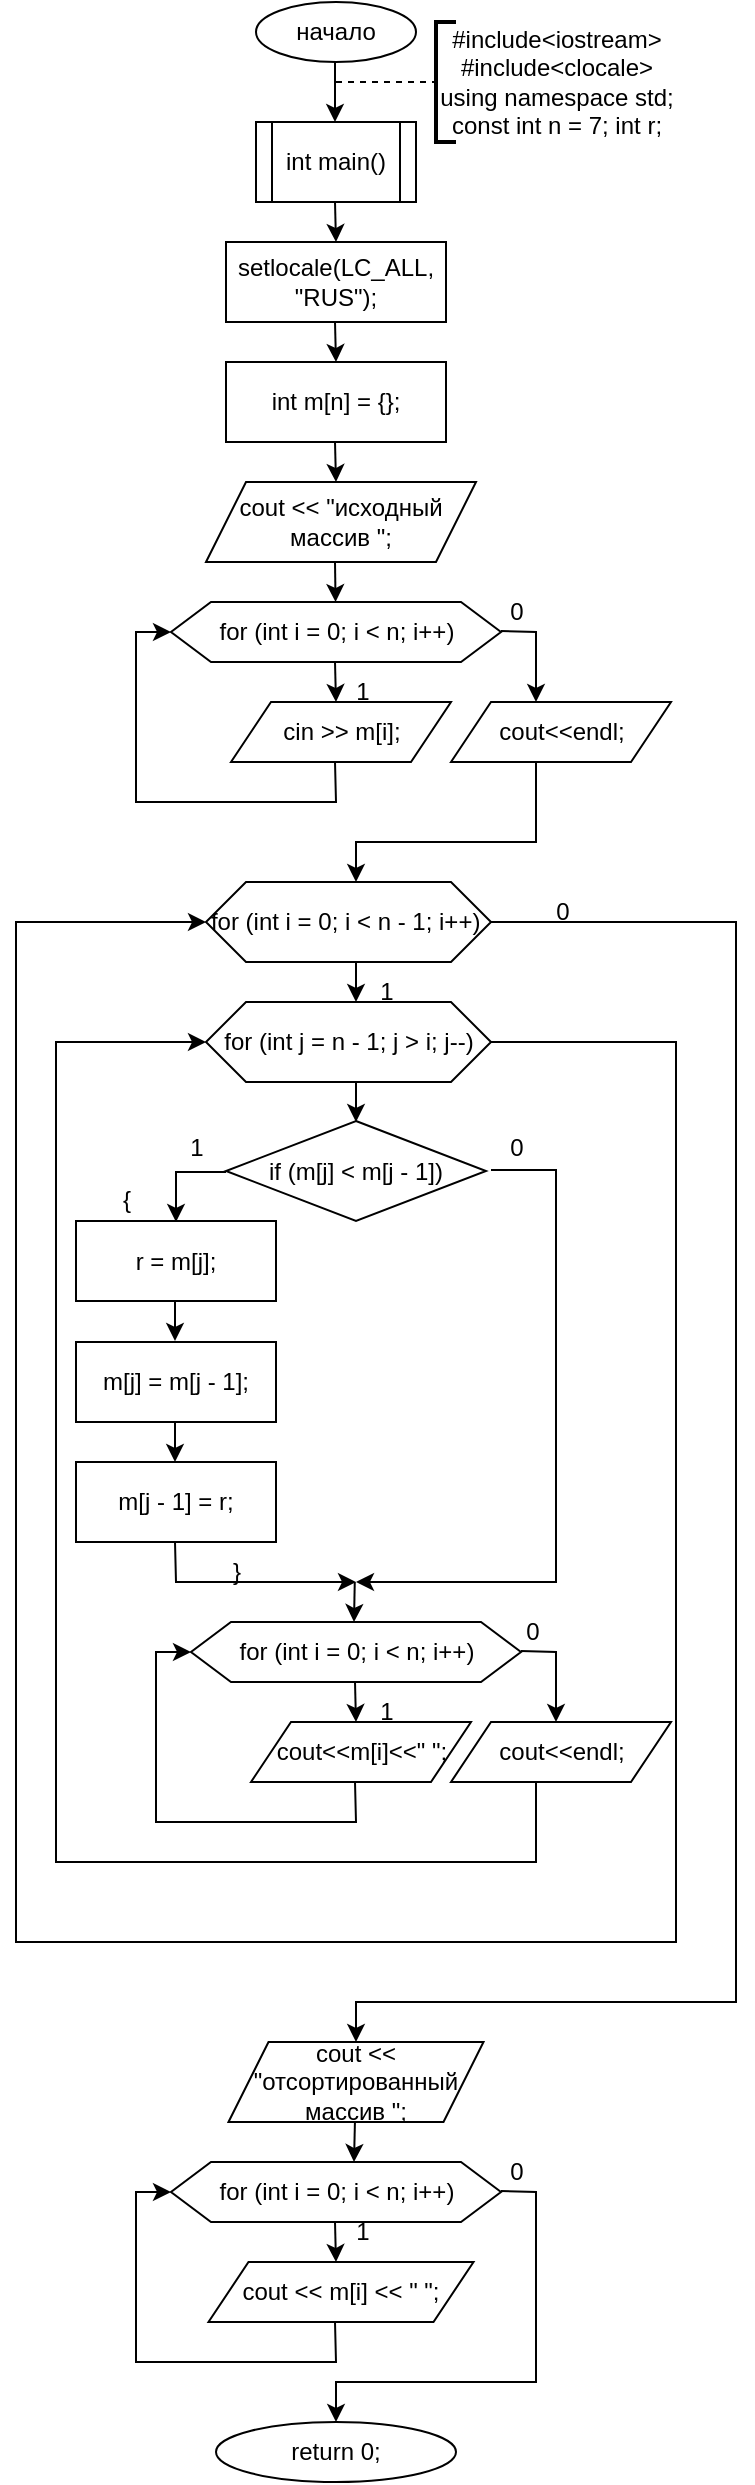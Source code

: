 <mxfile version="24.7.17">
  <diagram name="Страница — 1" id="AmvbNV_ZYuzC8Duhjicf">
    <mxGraphModel dx="1358" dy="654" grid="1" gridSize="10" guides="1" tooltips="1" connect="1" arrows="1" fold="1" page="1" pageScale="1" pageWidth="827" pageHeight="1169" math="0" shadow="0">
      <root>
        <mxCell id="0" />
        <mxCell id="1" parent="0" />
        <mxCell id="xXruDj0edoCPTzMCnj74-1" value="начало" style="ellipse;whiteSpace=wrap;html=1;" vertex="1" parent="1">
          <mxGeometry x="160" width="80" height="30" as="geometry" />
        </mxCell>
        <mxCell id="xXruDj0edoCPTzMCnj74-2" value="" style="endArrow=classic;html=1;rounded=0;" edge="1" parent="1">
          <mxGeometry width="50" height="50" relative="1" as="geometry">
            <mxPoint x="199.5" y="30" as="sourcePoint" />
            <mxPoint x="199.5" y="60" as="targetPoint" />
          </mxGeometry>
        </mxCell>
        <mxCell id="xXruDj0edoCPTzMCnj74-3" value="" style="endArrow=none;dashed=1;html=1;rounded=0;" edge="1" parent="1">
          <mxGeometry width="50" height="50" relative="1" as="geometry">
            <mxPoint x="200" y="40" as="sourcePoint" />
            <mxPoint x="250" y="40" as="targetPoint" />
          </mxGeometry>
        </mxCell>
        <mxCell id="xXruDj0edoCPTzMCnj74-5" value="" style="strokeWidth=2;html=1;shape=mxgraph.flowchart.annotation_1;align=left;pointerEvents=1;" vertex="1" parent="1">
          <mxGeometry x="250" y="10" width="10" height="60" as="geometry" />
        </mxCell>
        <mxCell id="xXruDj0edoCPTzMCnj74-6" value="&lt;div&gt;#include&amp;lt;iostream&amp;gt;&lt;/div&gt;&lt;div&gt;#include&amp;lt;clocale&amp;gt;&lt;/div&gt;&lt;div&gt;using namespace std;&lt;/div&gt;&lt;div&gt;const int n = 7; int r;&lt;br&gt;&lt;/div&gt;" style="text;html=1;align=center;verticalAlign=middle;resizable=0;points=[];autosize=1;strokeColor=none;fillColor=none;" vertex="1" parent="1">
          <mxGeometry x="240" y="5" width="140" height="70" as="geometry" />
        </mxCell>
        <mxCell id="xXruDj0edoCPTzMCnj74-7" value="int main()" style="shape=process;whiteSpace=wrap;html=1;backgroundOutline=1;" vertex="1" parent="1">
          <mxGeometry x="160" y="60" width="80" height="40" as="geometry" />
        </mxCell>
        <mxCell id="xXruDj0edoCPTzMCnj74-8" value="" style="endArrow=classic;html=1;rounded=0;" edge="1" parent="1">
          <mxGeometry width="50" height="50" relative="1" as="geometry">
            <mxPoint x="199.5" y="100" as="sourcePoint" />
            <mxPoint x="200" y="120" as="targetPoint" />
          </mxGeometry>
        </mxCell>
        <mxCell id="xXruDj0edoCPTzMCnj74-9" value="setlocale(LC_ALL, &quot;RUS&quot;);" style="rounded=0;whiteSpace=wrap;html=1;" vertex="1" parent="1">
          <mxGeometry x="145" y="120" width="110" height="40" as="geometry" />
        </mxCell>
        <mxCell id="xXruDj0edoCPTzMCnj74-10" value="" style="endArrow=classic;html=1;rounded=0;" edge="1" parent="1">
          <mxGeometry width="50" height="50" relative="1" as="geometry">
            <mxPoint x="199.5" y="160" as="sourcePoint" />
            <mxPoint x="200" y="180" as="targetPoint" />
          </mxGeometry>
        </mxCell>
        <mxCell id="xXruDj0edoCPTzMCnj74-11" value="int m[n] = {};" style="rounded=0;whiteSpace=wrap;html=1;" vertex="1" parent="1">
          <mxGeometry x="145" y="180" width="110" height="40" as="geometry" />
        </mxCell>
        <mxCell id="xXruDj0edoCPTzMCnj74-12" value="" style="endArrow=classic;html=1;rounded=0;" edge="1" parent="1">
          <mxGeometry width="50" height="50" relative="1" as="geometry">
            <mxPoint x="199.5" y="220" as="sourcePoint" />
            <mxPoint x="200" y="240" as="targetPoint" />
          </mxGeometry>
        </mxCell>
        <mxCell id="xXruDj0edoCPTzMCnj74-14" value="cout &amp;lt;&amp;lt; &quot;исходный массив &quot;;" style="shape=parallelogram;perimeter=parallelogramPerimeter;whiteSpace=wrap;html=1;fixedSize=1;" vertex="1" parent="1">
          <mxGeometry x="135" y="240" width="135" height="40" as="geometry" />
        </mxCell>
        <mxCell id="xXruDj0edoCPTzMCnj74-15" value="" style="endArrow=classic;html=1;rounded=0;" edge="1" parent="1" target="xXruDj0edoCPTzMCnj74-16">
          <mxGeometry width="50" height="50" relative="1" as="geometry">
            <mxPoint x="199.5" y="280" as="sourcePoint" />
            <mxPoint x="200" y="300" as="targetPoint" />
          </mxGeometry>
        </mxCell>
        <mxCell id="xXruDj0edoCPTzMCnj74-16" value="for (int i = 0; i &amp;lt; n; i++)" style="shape=hexagon;perimeter=hexagonPerimeter2;whiteSpace=wrap;html=1;fixedSize=1;" vertex="1" parent="1">
          <mxGeometry x="117.5" y="300" width="165" height="30" as="geometry" />
        </mxCell>
        <mxCell id="xXruDj0edoCPTzMCnj74-18" value="" style="endArrow=classic;html=1;rounded=0;" edge="1" parent="1">
          <mxGeometry width="50" height="50" relative="1" as="geometry">
            <mxPoint x="199.5" y="330" as="sourcePoint" />
            <mxPoint x="200" y="350" as="targetPoint" />
          </mxGeometry>
        </mxCell>
        <mxCell id="xXruDj0edoCPTzMCnj74-19" value="cin &amp;gt;&amp;gt; m[i];" style="shape=parallelogram;perimeter=parallelogramPerimeter;whiteSpace=wrap;html=1;fixedSize=1;" vertex="1" parent="1">
          <mxGeometry x="147.5" y="350" width="110" height="30" as="geometry" />
        </mxCell>
        <mxCell id="xXruDj0edoCPTzMCnj74-20" value="" style="endArrow=classic;html=1;rounded=0;entryX=0;entryY=0.5;entryDx=0;entryDy=0;" edge="1" parent="1" target="xXruDj0edoCPTzMCnj74-16">
          <mxGeometry width="50" height="50" relative="1" as="geometry">
            <mxPoint x="199.5" y="380" as="sourcePoint" />
            <mxPoint x="70" y="250" as="targetPoint" />
            <Array as="points">
              <mxPoint x="200" y="400" />
              <mxPoint x="100" y="400" />
              <mxPoint x="100" y="315" />
            </Array>
          </mxGeometry>
        </mxCell>
        <mxCell id="xXruDj0edoCPTzMCnj74-21" value="" style="endArrow=classic;html=1;rounded=0;" edge="1" parent="1">
          <mxGeometry width="50" height="50" relative="1" as="geometry">
            <mxPoint x="282.5" y="314.5" as="sourcePoint" />
            <mxPoint x="300" y="350" as="targetPoint" />
            <Array as="points">
              <mxPoint x="300" y="315" />
            </Array>
          </mxGeometry>
        </mxCell>
        <mxCell id="xXruDj0edoCPTzMCnj74-22" value="cout&amp;lt;&amp;lt;endl;" style="shape=parallelogram;perimeter=parallelogramPerimeter;whiteSpace=wrap;html=1;fixedSize=1;" vertex="1" parent="1">
          <mxGeometry x="257.5" y="350" width="110" height="30" as="geometry" />
        </mxCell>
        <mxCell id="xXruDj0edoCPTzMCnj74-23" value="" style="endArrow=classic;html=1;rounded=0;" edge="1" parent="1">
          <mxGeometry width="50" height="50" relative="1" as="geometry">
            <mxPoint x="300" y="380" as="sourcePoint" />
            <mxPoint x="210" y="440" as="targetPoint" />
            <Array as="points">
              <mxPoint x="300" y="420" />
              <mxPoint x="210" y="420" />
            </Array>
          </mxGeometry>
        </mxCell>
        <mxCell id="xXruDj0edoCPTzMCnj74-24" value="for (int i = 0; i &amp;lt; n - 1; i++)&amp;nbsp;" style="shape=hexagon;perimeter=hexagonPerimeter2;whiteSpace=wrap;html=1;fixedSize=1;" vertex="1" parent="1">
          <mxGeometry x="135" y="440" width="142.5" height="40" as="geometry" />
        </mxCell>
        <mxCell id="xXruDj0edoCPTzMCnj74-25" value="" style="endArrow=classic;html=1;rounded=0;" edge="1" parent="1">
          <mxGeometry width="50" height="50" relative="1" as="geometry">
            <mxPoint x="210" y="480" as="sourcePoint" />
            <mxPoint x="210" y="500" as="targetPoint" />
          </mxGeometry>
        </mxCell>
        <mxCell id="xXruDj0edoCPTzMCnj74-26" value="for (int j = n - 1; j &amp;gt; i; j--)" style="shape=hexagon;perimeter=hexagonPerimeter2;whiteSpace=wrap;html=1;fixedSize=1;" vertex="1" parent="1">
          <mxGeometry x="135" y="500" width="142.5" height="40" as="geometry" />
        </mxCell>
        <mxCell id="xXruDj0edoCPTzMCnj74-27" value="" style="endArrow=classic;html=1;rounded=0;" edge="1" parent="1">
          <mxGeometry width="50" height="50" relative="1" as="geometry">
            <mxPoint x="210" y="540" as="sourcePoint" />
            <mxPoint x="210" y="560" as="targetPoint" />
          </mxGeometry>
        </mxCell>
        <mxCell id="xXruDj0edoCPTzMCnj74-28" value="if (m[j] &amp;lt; m[j - 1])" style="rhombus;whiteSpace=wrap;html=1;" vertex="1" parent="1">
          <mxGeometry x="145" y="559.5" width="130" height="50" as="geometry" />
        </mxCell>
        <mxCell id="xXruDj0edoCPTzMCnj74-29" value="" style="endArrow=classic;html=1;rounded=0;" edge="1" parent="1">
          <mxGeometry width="50" height="50" relative="1" as="geometry">
            <mxPoint x="145" y="585" as="sourcePoint" />
            <mxPoint x="120" y="610" as="targetPoint" />
            <Array as="points">
              <mxPoint x="120" y="585" />
            </Array>
          </mxGeometry>
        </mxCell>
        <mxCell id="xXruDj0edoCPTzMCnj74-30" value="r = m[j];" style="rounded=0;whiteSpace=wrap;html=1;" vertex="1" parent="1">
          <mxGeometry x="70" y="609.5" width="100" height="40" as="geometry" />
        </mxCell>
        <mxCell id="xXruDj0edoCPTzMCnj74-31" value="" style="endArrow=classic;html=1;rounded=0;" edge="1" parent="1">
          <mxGeometry width="50" height="50" relative="1" as="geometry">
            <mxPoint x="119.5" y="649.5" as="sourcePoint" />
            <mxPoint x="119.5" y="669.5" as="targetPoint" />
          </mxGeometry>
        </mxCell>
        <mxCell id="xXruDj0edoCPTzMCnj74-32" value="m[j] = m[j - 1];" style="rounded=0;whiteSpace=wrap;html=1;" vertex="1" parent="1">
          <mxGeometry x="70" y="670" width="100" height="40" as="geometry" />
        </mxCell>
        <mxCell id="xXruDj0edoCPTzMCnj74-33" value="" style="endArrow=classic;html=1;rounded=0;" edge="1" parent="1">
          <mxGeometry width="50" height="50" relative="1" as="geometry">
            <mxPoint x="119.5" y="710" as="sourcePoint" />
            <mxPoint x="119.5" y="730" as="targetPoint" />
          </mxGeometry>
        </mxCell>
        <mxCell id="xXruDj0edoCPTzMCnj74-34" value="m[j - 1] = r;" style="rounded=0;whiteSpace=wrap;html=1;" vertex="1" parent="1">
          <mxGeometry x="70" y="730" width="100" height="40" as="geometry" />
        </mxCell>
        <mxCell id="xXruDj0edoCPTzMCnj74-35" value="" style="endArrow=classic;html=1;rounded=0;" edge="1" parent="1">
          <mxGeometry width="50" height="50" relative="1" as="geometry">
            <mxPoint x="119.5" y="770" as="sourcePoint" />
            <mxPoint x="210" y="790" as="targetPoint" />
            <Array as="points">
              <mxPoint x="120" y="790" />
            </Array>
          </mxGeometry>
        </mxCell>
        <mxCell id="xXruDj0edoCPTzMCnj74-36" value="" style="endArrow=classic;html=1;rounded=0;" edge="1" parent="1">
          <mxGeometry width="50" height="50" relative="1" as="geometry">
            <mxPoint x="277.5" y="584" as="sourcePoint" />
            <mxPoint x="210" y="790" as="targetPoint" />
            <Array as="points">
              <mxPoint x="310" y="584" />
              <mxPoint x="310" y="790" />
            </Array>
          </mxGeometry>
        </mxCell>
        <mxCell id="xXruDj0edoCPTzMCnj74-37" value="" style="endArrow=classic;html=1;rounded=0;" edge="1" parent="1">
          <mxGeometry width="50" height="50" relative="1" as="geometry">
            <mxPoint x="209.38" y="790" as="sourcePoint" />
            <mxPoint x="209" y="810" as="targetPoint" />
          </mxGeometry>
        </mxCell>
        <mxCell id="xXruDj0edoCPTzMCnj74-38" value="for (int i = 0; i &amp;lt; n; i++)" style="shape=hexagon;perimeter=hexagonPerimeter2;whiteSpace=wrap;html=1;fixedSize=1;" vertex="1" parent="1">
          <mxGeometry x="127.5" y="810" width="165" height="30" as="geometry" />
        </mxCell>
        <mxCell id="xXruDj0edoCPTzMCnj74-39" value="" style="endArrow=classic;html=1;rounded=0;" edge="1" parent="1">
          <mxGeometry width="50" height="50" relative="1" as="geometry">
            <mxPoint x="209.5" y="840" as="sourcePoint" />
            <mxPoint x="210" y="860" as="targetPoint" />
          </mxGeometry>
        </mxCell>
        <mxCell id="xXruDj0edoCPTzMCnj74-40" value="cout&amp;lt;&amp;lt;m[i]&amp;lt;&amp;lt;&quot; &quot;;" style="shape=parallelogram;perimeter=parallelogramPerimeter;whiteSpace=wrap;html=1;fixedSize=1;" vertex="1" parent="1">
          <mxGeometry x="157.5" y="860" width="110" height="30" as="geometry" />
        </mxCell>
        <mxCell id="xXruDj0edoCPTzMCnj74-41" value="" style="endArrow=classic;html=1;rounded=0;entryX=0;entryY=0.5;entryDx=0;entryDy=0;" edge="1" parent="1" target="xXruDj0edoCPTzMCnj74-38">
          <mxGeometry width="50" height="50" relative="1" as="geometry">
            <mxPoint x="209.5" y="890" as="sourcePoint" />
            <mxPoint x="80" y="760" as="targetPoint" />
            <Array as="points">
              <mxPoint x="210" y="910" />
              <mxPoint x="110" y="910" />
              <mxPoint x="110" y="825" />
            </Array>
          </mxGeometry>
        </mxCell>
        <mxCell id="xXruDj0edoCPTzMCnj74-42" value="" style="endArrow=classic;html=1;rounded=0;" edge="1" parent="1">
          <mxGeometry width="50" height="50" relative="1" as="geometry">
            <mxPoint x="292.5" y="824.5" as="sourcePoint" />
            <mxPoint x="310" y="860" as="targetPoint" />
            <Array as="points">
              <mxPoint x="310" y="825" />
            </Array>
          </mxGeometry>
        </mxCell>
        <mxCell id="xXruDj0edoCPTzMCnj74-43" value="cout&amp;lt;&amp;lt;endl;" style="shape=parallelogram;perimeter=parallelogramPerimeter;whiteSpace=wrap;html=1;fixedSize=1;" vertex="1" parent="1">
          <mxGeometry x="257.5" y="860" width="110" height="30" as="geometry" />
        </mxCell>
        <mxCell id="xXruDj0edoCPTzMCnj74-44" value="" style="endArrow=classic;html=1;rounded=0;entryX=0;entryY=0.5;entryDx=0;entryDy=0;" edge="1" parent="1" target="xXruDj0edoCPTzMCnj74-26">
          <mxGeometry width="50" height="50" relative="1" as="geometry">
            <mxPoint x="300" y="890" as="sourcePoint" />
            <mxPoint x="20" y="680" as="targetPoint" />
            <Array as="points">
              <mxPoint x="300" y="930" />
              <mxPoint x="210" y="930" />
              <mxPoint x="60" y="930" />
              <mxPoint x="60" y="520" />
            </Array>
          </mxGeometry>
        </mxCell>
        <mxCell id="xXruDj0edoCPTzMCnj74-45" value="" style="endArrow=classic;html=1;rounded=0;entryX=0;entryY=0.5;entryDx=0;entryDy=0;" edge="1" parent="1" target="xXruDj0edoCPTzMCnj74-24">
          <mxGeometry width="50" height="50" relative="1" as="geometry">
            <mxPoint x="277.5" y="520" as="sourcePoint" />
            <mxPoint x="40" y="440" as="targetPoint" />
            <Array as="points">
              <mxPoint x="370" y="520" />
              <mxPoint x="370" y="970" />
              <mxPoint x="40" y="970" />
              <mxPoint x="40" y="460" />
            </Array>
          </mxGeometry>
        </mxCell>
        <mxCell id="xXruDj0edoCPTzMCnj74-46" value="" style="endArrow=classic;html=1;rounded=0;" edge="1" parent="1" target="xXruDj0edoCPTzMCnj74-47">
          <mxGeometry width="50" height="50" relative="1" as="geometry">
            <mxPoint x="277.5" y="460" as="sourcePoint" />
            <mxPoint x="210" y="1030" as="targetPoint" />
            <Array as="points">
              <mxPoint x="400" y="460" />
              <mxPoint x="400" y="1000" />
              <mxPoint x="210" y="1000" />
            </Array>
          </mxGeometry>
        </mxCell>
        <mxCell id="xXruDj0edoCPTzMCnj74-47" value="cout &amp;lt;&amp;lt; &quot;отсортированный массив &quot;;" style="shape=parallelogram;perimeter=parallelogramPerimeter;whiteSpace=wrap;html=1;fixedSize=1;" vertex="1" parent="1">
          <mxGeometry x="146.25" y="1020" width="127.5" height="40" as="geometry" />
        </mxCell>
        <mxCell id="xXruDj0edoCPTzMCnj74-48" value="" style="endArrow=classic;html=1;rounded=0;" edge="1" parent="1">
          <mxGeometry width="50" height="50" relative="1" as="geometry">
            <mxPoint x="209.47" y="1060" as="sourcePoint" />
            <mxPoint x="209" y="1080" as="targetPoint" />
          </mxGeometry>
        </mxCell>
        <mxCell id="xXruDj0edoCPTzMCnj74-50" value="for (int i = 0; i &amp;lt; n; i++)" style="shape=hexagon;perimeter=hexagonPerimeter2;whiteSpace=wrap;html=1;fixedSize=1;" vertex="1" parent="1">
          <mxGeometry x="117.5" y="1080" width="165" height="30" as="geometry" />
        </mxCell>
        <mxCell id="xXruDj0edoCPTzMCnj74-51" value="" style="endArrow=classic;html=1;rounded=0;" edge="1" parent="1">
          <mxGeometry width="50" height="50" relative="1" as="geometry">
            <mxPoint x="199.5" y="1110" as="sourcePoint" />
            <mxPoint x="200" y="1130" as="targetPoint" />
          </mxGeometry>
        </mxCell>
        <mxCell id="xXruDj0edoCPTzMCnj74-52" value="cout &amp;lt;&amp;lt; m[i] &amp;lt;&amp;lt; &quot; &quot;;" style="shape=parallelogram;perimeter=parallelogramPerimeter;whiteSpace=wrap;html=1;fixedSize=1;" vertex="1" parent="1">
          <mxGeometry x="136.25" y="1130" width="132.5" height="30" as="geometry" />
        </mxCell>
        <mxCell id="xXruDj0edoCPTzMCnj74-53" value="" style="endArrow=classic;html=1;rounded=0;entryX=0;entryY=0.5;entryDx=0;entryDy=0;" edge="1" parent="1" target="xXruDj0edoCPTzMCnj74-50">
          <mxGeometry width="50" height="50" relative="1" as="geometry">
            <mxPoint x="199.5" y="1160" as="sourcePoint" />
            <mxPoint x="70" y="1030" as="targetPoint" />
            <Array as="points">
              <mxPoint x="200" y="1180" />
              <mxPoint x="100" y="1180" />
              <mxPoint x="100" y="1095" />
            </Array>
          </mxGeometry>
        </mxCell>
        <mxCell id="xXruDj0edoCPTzMCnj74-54" value="" style="endArrow=classic;html=1;rounded=0;" edge="1" parent="1">
          <mxGeometry width="50" height="50" relative="1" as="geometry">
            <mxPoint x="282.5" y="1094.5" as="sourcePoint" />
            <mxPoint x="200" y="1210" as="targetPoint" />
            <Array as="points">
              <mxPoint x="300" y="1095" />
              <mxPoint x="300" y="1190" />
              <mxPoint x="200" y="1190" />
            </Array>
          </mxGeometry>
        </mxCell>
        <mxCell id="xXruDj0edoCPTzMCnj74-56" value="return 0;" style="ellipse;whiteSpace=wrap;html=1;" vertex="1" parent="1">
          <mxGeometry x="140" y="1210" width="120" height="30" as="geometry" />
        </mxCell>
        <mxCell id="xXruDj0edoCPTzMCnj74-57" value="1" style="text;html=1;align=center;verticalAlign=middle;resizable=0;points=[];autosize=1;strokeColor=none;fillColor=none;" vertex="1" parent="1">
          <mxGeometry x="197.5" y="330" width="30" height="30" as="geometry" />
        </mxCell>
        <mxCell id="xXruDj0edoCPTzMCnj74-58" value="0" style="text;html=1;align=center;verticalAlign=middle;resizable=0;points=[];autosize=1;strokeColor=none;fillColor=none;" vertex="1" parent="1">
          <mxGeometry x="275" y="290" width="30" height="30" as="geometry" />
        </mxCell>
        <mxCell id="xXruDj0edoCPTzMCnj74-59" value="1" style="text;html=1;align=center;verticalAlign=middle;resizable=0;points=[];autosize=1;strokeColor=none;fillColor=none;" vertex="1" parent="1">
          <mxGeometry x="210" y="480" width="30" height="30" as="geometry" />
        </mxCell>
        <mxCell id="xXruDj0edoCPTzMCnj74-60" value="0" style="text;html=1;align=center;verticalAlign=middle;resizable=0;points=[];autosize=1;strokeColor=none;fillColor=none;" vertex="1" parent="1">
          <mxGeometry x="297.5" y="440" width="30" height="30" as="geometry" />
        </mxCell>
        <mxCell id="xXruDj0edoCPTzMCnj74-61" value="1" style="text;html=1;align=center;verticalAlign=middle;resizable=0;points=[];autosize=1;strokeColor=none;fillColor=none;" vertex="1" parent="1">
          <mxGeometry x="115" y="558" width="30" height="30" as="geometry" />
        </mxCell>
        <mxCell id="xXruDj0edoCPTzMCnj74-62" value="0" style="text;html=1;align=center;verticalAlign=middle;resizable=0;points=[];autosize=1;strokeColor=none;fillColor=none;" vertex="1" parent="1">
          <mxGeometry x="275" y="558" width="30" height="30" as="geometry" />
        </mxCell>
        <mxCell id="xXruDj0edoCPTzMCnj74-63" value="0" style="text;html=1;align=center;verticalAlign=middle;resizable=0;points=[];autosize=1;strokeColor=none;fillColor=none;" vertex="1" parent="1">
          <mxGeometry x="282.5" y="800" width="30" height="30" as="geometry" />
        </mxCell>
        <mxCell id="xXruDj0edoCPTzMCnj74-64" value="1" style="text;html=1;align=center;verticalAlign=middle;resizable=0;points=[];autosize=1;strokeColor=none;fillColor=none;" vertex="1" parent="1">
          <mxGeometry x="210" y="840" width="30" height="30" as="geometry" />
        </mxCell>
        <mxCell id="xXruDj0edoCPTzMCnj74-65" value="{" style="text;html=1;align=center;verticalAlign=middle;resizable=0;points=[];autosize=1;strokeColor=none;fillColor=none;" vertex="1" parent="1">
          <mxGeometry x="80" y="584" width="30" height="30" as="geometry" />
        </mxCell>
        <mxCell id="xXruDj0edoCPTzMCnj74-66" value="}" style="text;html=1;align=center;verticalAlign=middle;resizable=0;points=[];autosize=1;strokeColor=none;fillColor=none;" vertex="1" parent="1">
          <mxGeometry x="135" y="770" width="30" height="30" as="geometry" />
        </mxCell>
        <mxCell id="xXruDj0edoCPTzMCnj74-67" value="1" style="text;html=1;align=center;verticalAlign=middle;resizable=0;points=[];autosize=1;strokeColor=none;fillColor=none;" vertex="1" parent="1">
          <mxGeometry x="197.5" y="1100" width="30" height="30" as="geometry" />
        </mxCell>
        <mxCell id="xXruDj0edoCPTzMCnj74-68" value="0" style="text;html=1;align=center;verticalAlign=middle;resizable=0;points=[];autosize=1;strokeColor=none;fillColor=none;" vertex="1" parent="1">
          <mxGeometry x="275" y="1070" width="30" height="30" as="geometry" />
        </mxCell>
      </root>
    </mxGraphModel>
  </diagram>
</mxfile>
